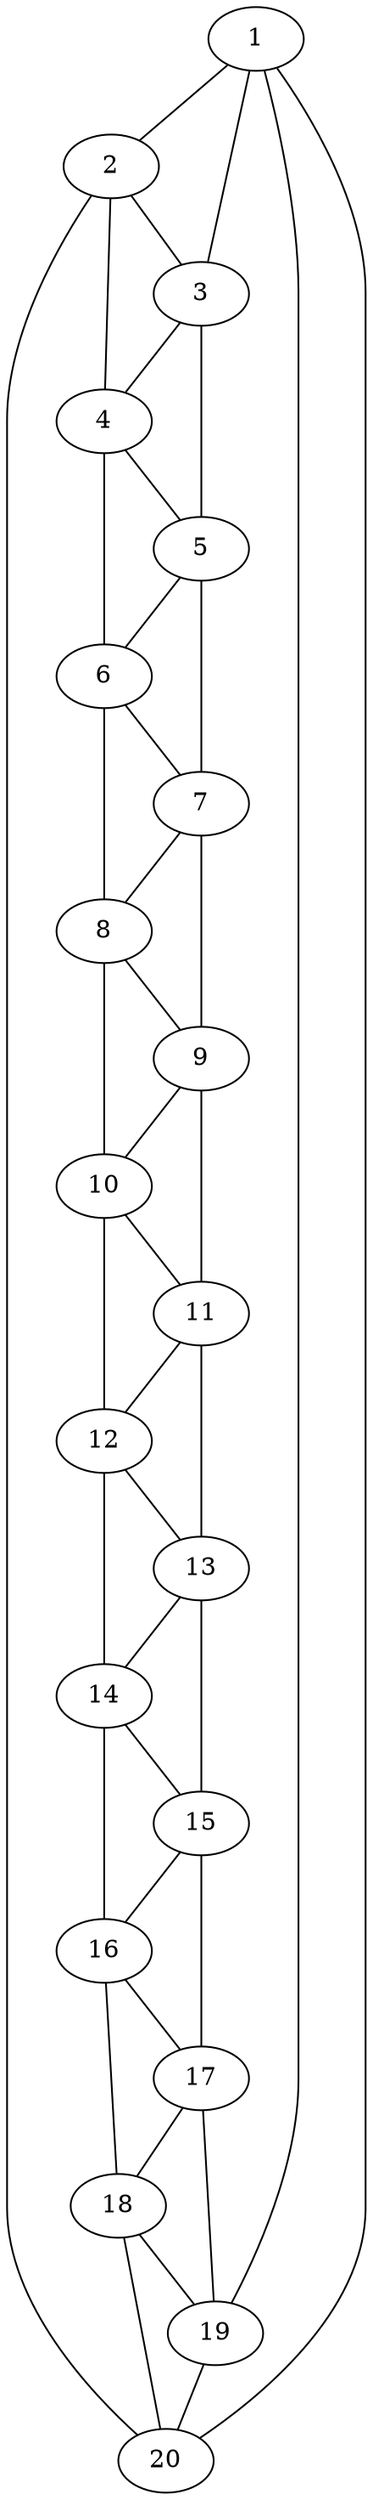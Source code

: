  strict graph {  
 node [shape= ellipse];
1	2	18	13	3	4	20	5	17	6	7	8	9	10	11	12	14	15	16	19	;
1--19;
1--3;
1--20;
1--2;
2--20;
2--4;
2--3;
2--1;
3--5;
3--1;
3--4;
3--2;
4--6;
4--2;
4--5;
4--3;
5--7;
5--3;
5--6;
5--4;
6--8;
6--4;
6--7;
6--5;
7--9;
7--5;
7--8;
7--6;
8--10;
8--6;
8--9;
8--7;
9--11;
9--7;
9--10;
9--8;
10--12;
10--8;
10--11;
10--9;
11--13;
11--9;
11--12;
11--10;
12--14;
12--10;
12--13;
12--11;
13--15;
13--11;
13--14;
13--12;
14--16;
14--12;
14--15;
14--13;
15--17;
15--13;
15--16;
15--14;
16--18;
16--14;
16--17;
16--15;
17--19;
17--15;
17--18;
17--16;
18--20;
18--16;
18--19;
18--17;
19--1;
19--17;
19--20;
19--18;
20--2;
20--18;
20--1;
20--19;
}
